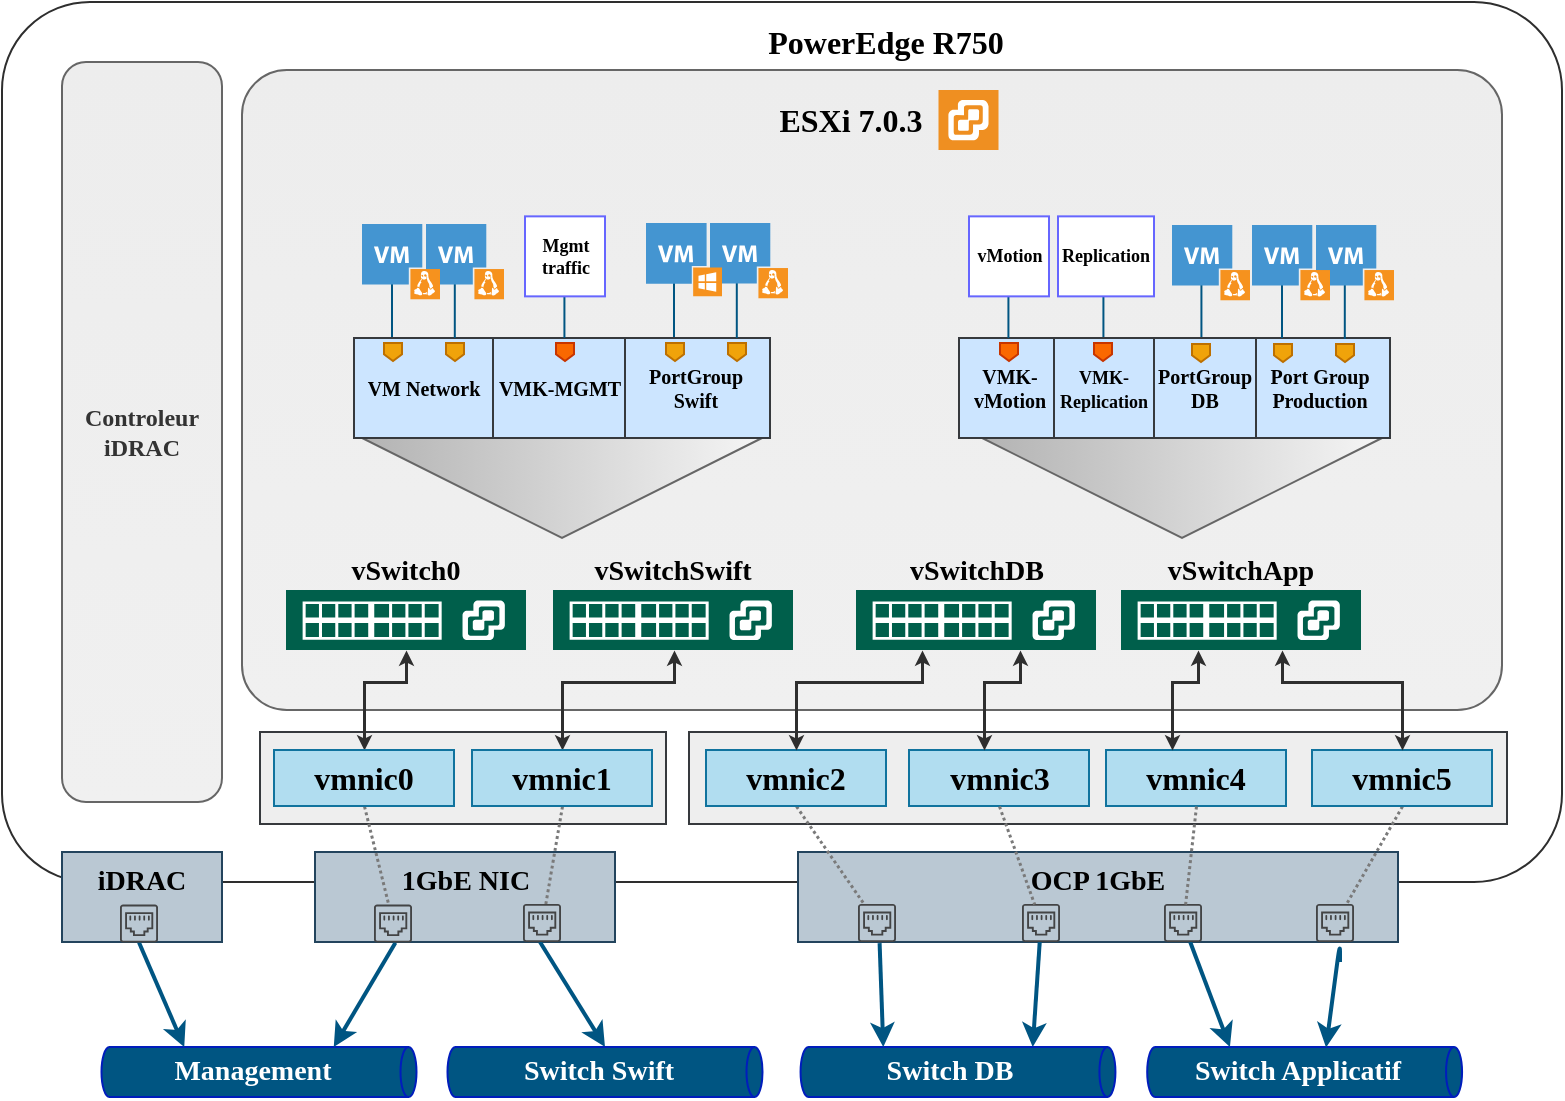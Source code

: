 <mxfile version="18.0.3" type="github">
  <diagram id="ew4m9v6qx_1ohYhq3KpA" name="Page-1">
    <mxGraphModel dx="-253" dy="750" grid="1" gridSize="10" guides="1" tooltips="1" connect="1" arrows="1" fold="1" page="1" pageScale="1" pageWidth="850" pageHeight="1100" background="none" math="0" shadow="0">
      <root>
        <mxCell id="0" />
        <mxCell id="1" parent="0" />
        <mxCell id="ZHw6MqZWRkAgVdwVHh3N-40" value="" style="rounded=1;whiteSpace=wrap;html=1;strokeColor=#2E2E2E;arcSize=10;" parent="1" vertex="1">
          <mxGeometry x="2050" y="220" width="780" height="440" as="geometry" />
        </mxCell>
        <mxCell id="ZHw6MqZWRkAgVdwVHh3N-41" value="" style="rounded=1;whiteSpace=wrap;html=1;fontStyle=1;fillColor=#EDEDED;strokeColor=#666666;fontColor=#333333;gradientColor=#F0F0F0;arcSize=7;" parent="1" vertex="1">
          <mxGeometry x="2170" y="254" width="630" height="320" as="geometry" />
        </mxCell>
        <mxCell id="ZHw6MqZWRkAgVdwVHh3N-42" value="" style="rounded=0;whiteSpace=wrap;html=1;fillColor=#eeeeee;strokeColor=#36393d;" parent="1" vertex="1">
          <mxGeometry x="2393.5" y="585" width="409" height="46" as="geometry" />
        </mxCell>
        <mxCell id="ZHw6MqZWRkAgVdwVHh3N-44" value="vmnic4" style="rounded=0;whiteSpace=wrap;html=1;fontFamily=Times New Roman;fontSize=16;fontStyle=1;fillColor=#b1ddf0;strokeColor=#10739e;" parent="1" vertex="1">
          <mxGeometry x="2602" y="594" width="90" height="28" as="geometry" />
        </mxCell>
        <mxCell id="ZHw6MqZWRkAgVdwVHh3N-45" value="vmnic3" style="rounded=0;whiteSpace=wrap;html=1;fontFamily=Times New Roman;fontSize=16;fontStyle=1;fillColor=#b1ddf0;strokeColor=#10739e;" parent="1" vertex="1">
          <mxGeometry x="2503.5" y="594" width="90" height="28" as="geometry" />
        </mxCell>
        <mxCell id="ZHw6MqZWRkAgVdwVHh3N-46" value="&lt;font size=&quot;1&quot; face=&quot;Times New Roman&quot;&gt;&lt;b style=&quot;font-size: 14px;&quot;&gt;OCP 1GbE&lt;/b&gt;&lt;/font&gt;" style="rounded=0;whiteSpace=wrap;html=1;fillColor=#bac8d3;strokeColor=#23445d;verticalAlign=top;horizontal=1;" parent="1" vertex="1">
          <mxGeometry x="2448" y="645" width="300" height="45" as="geometry" />
        </mxCell>
        <mxCell id="ZHw6MqZWRkAgVdwVHh3N-47" value="&lt;font face=&quot;Times New Roman&quot; style=&quot;font-size: 14px&quot;&gt;&lt;b&gt;Switch Applicatif&lt;/b&gt;&lt;/font&gt;" style="shape=cylinder3;whiteSpace=wrap;html=1;boundedLbl=1;backgroundOutline=1;size=4;rotation=90;horizontal=0;fillColor=#005582;strokeColor=#001DBC;fontColor=#ffffff;" parent="1" vertex="1">
          <mxGeometry x="2688.82" y="676.27" width="25" height="157.43" as="geometry" />
        </mxCell>
        <mxCell id="ZHw6MqZWRkAgVdwVHh3N-48" value="" style="endArrow=classic;html=1;strokeColor=#005582;strokeWidth=2;entryX=0.009;entryY=0.432;entryDx=0;entryDy=0;entryPerimeter=0;" parent="1" target="ZHw6MqZWRkAgVdwVHh3N-47" edge="1">
          <mxGeometry width="50" height="50" relative="1" as="geometry">
            <mxPoint x="2719.0" y="700.0" as="sourcePoint" />
            <mxPoint x="2570" y="777" as="targetPoint" />
            <Array as="points">
              <mxPoint x="2719" y="690" />
            </Array>
          </mxGeometry>
        </mxCell>
        <mxCell id="ZHw6MqZWRkAgVdwVHh3N-49" value="&lt;b&gt;&lt;font face=&quot;Garamond&quot;&gt;PowerEdge R750&lt;/font&gt;&lt;/b&gt;" style="text;html=1;strokeColor=none;fillColor=none;align=center;verticalAlign=middle;whiteSpace=wrap;rounded=0;fontFamily=Times New Roman;fontSize=16;" parent="1" vertex="1">
          <mxGeometry x="2405" y="230" width="173.5" height="20" as="geometry" />
        </mxCell>
        <mxCell id="ZHw6MqZWRkAgVdwVHh3N-50" value="" style="sketch=0;pointerEvents=1;shadow=0;dashed=0;html=1;strokeColor=none;fillColor=#005F4B;labelPosition=center;verticalLabelPosition=bottom;verticalAlign=top;align=center;outlineConnect=0;shape=mxgraph.veeam2.vmware_vswitch;fontFamily=Times New Roman;fontSize=16;aspect=fixed;" parent="1" vertex="1">
          <mxGeometry x="2192" y="514" width="120" height="30" as="geometry" />
        </mxCell>
        <mxCell id="ZHw6MqZWRkAgVdwVHh3N-51" value="" style="triangle;whiteSpace=wrap;html=1;fontFamily=Times New Roman;fontSize=16;fillColor=#f5f5f5;rotation=90;strokeColor=#666666;gradientColor=#b3b3b3;aspect=fixed;" parent="1" vertex="1">
          <mxGeometry x="2305" y="363" width="50" height="200" as="geometry" />
        </mxCell>
        <mxCell id="ZHw6MqZWRkAgVdwVHh3N-52" value="" style="triangle;whiteSpace=wrap;html=1;fontFamily=Times New Roman;fontSize=16;fillColor=#f5f5f5;rotation=90;strokeColor=#666666;gradientColor=#b3b3b3;aspect=fixed;" parent="1" vertex="1">
          <mxGeometry x="2615" y="363" width="50" height="200" as="geometry" />
        </mxCell>
        <mxCell id="ZHw6MqZWRkAgVdwVHh3N-53" value="&lt;font style=&quot;font-size: 10px;&quot;&gt;VM Network&lt;/font&gt;" style="rounded=0;whiteSpace=wrap;html=1;fontFamily=Times New Roman;fontSize=10;fillColor=#cce5ff;strokeColor=#36393d;fontStyle=1" parent="1" vertex="1">
          <mxGeometry x="2226" y="388" width="70" height="50" as="geometry" />
        </mxCell>
        <mxCell id="ZHw6MqZWRkAgVdwVHh3N-55" value="&lt;font style=&quot;font-size: 10px;&quot;&gt;PortGroup &lt;br&gt;Swift&lt;/font&gt;" style="rounded=0;whiteSpace=wrap;html=1;fontFamily=Times New Roman;fontSize=10;fillColor=#cce5ff;strokeColor=#36393d;fontStyle=1" parent="1" vertex="1">
          <mxGeometry x="2360" y="388" width="74" height="50" as="geometry" />
        </mxCell>
        <mxCell id="ZHw6MqZWRkAgVdwVHh3N-56" value="" style="shape=offPageConnector;whiteSpace=wrap;html=1;fontFamily=Times New Roman;fontSize=16;fillColor=#f0a30a;aspect=fixed;strokeColor=#BD7000;fontColor=#000000;" parent="1" vertex="1">
          <mxGeometry x="2241" y="390.5" width="9" height="9" as="geometry" />
        </mxCell>
        <mxCell id="ZHw6MqZWRkAgVdwVHh3N-57" value="" style="shape=offPageConnector;whiteSpace=wrap;html=1;fontFamily=Times New Roman;fontSize=16;fillColor=#f0a30a;aspect=fixed;strokeColor=#BD7000;fontColor=#000000;" parent="1" vertex="1">
          <mxGeometry x="2272" y="390.5" width="9" height="9" as="geometry" />
        </mxCell>
        <mxCell id="ZHw6MqZWRkAgVdwVHh3N-58" value="&lt;font style=&quot;font-size: 10px&quot;&gt;Port Group Production&lt;/font&gt;" style="rounded=0;whiteSpace=wrap;html=1;fontFamily=Times New Roman;fontSize=10;fillColor=#cce5ff;strokeColor=#36393d;fontStyle=1" parent="1" vertex="1">
          <mxGeometry x="2674" y="388" width="70" height="50" as="geometry" />
        </mxCell>
        <mxCell id="ZHw6MqZWRkAgVdwVHh3N-60" value="&lt;font style=&quot;font-size: 10px&quot;&gt;VMK-vMotion&lt;/font&gt;" style="rounded=0;whiteSpace=wrap;html=1;fontFamily=Times New Roman;fontSize=10;fillColor=#cce5ff;strokeColor=#36393d;fontStyle=1;aspect=fixed;" parent="1" vertex="1">
          <mxGeometry x="2528.5" y="388" width="50" height="50" as="geometry" />
        </mxCell>
        <mxCell id="ZHw6MqZWRkAgVdwVHh3N-61" value="" style="shape=offPageConnector;whiteSpace=wrap;html=1;fontFamily=Times New Roman;fontSize=16;fillColor=#fa6800;aspect=fixed;strokeColor=#C73500;fontColor=#000000;" parent="1" vertex="1">
          <mxGeometry x="2596.5" y="390.5" width="9" height="9" as="geometry" />
        </mxCell>
        <mxCell id="ZHw6MqZWRkAgVdwVHh3N-62" value="" style="shape=offPageConnector;whiteSpace=wrap;html=1;fontFamily=Times New Roman;fontSize=16;fillColor=#fa6800;aspect=fixed;strokeColor=#C73500;fontColor=#000000;" parent="1" vertex="1">
          <mxGeometry x="2549" y="390.5" width="9" height="9" as="geometry" />
        </mxCell>
        <mxCell id="ZHw6MqZWRkAgVdwVHh3N-63" value="" style="endArrow=none;html=1;fontFamily=Times New Roman;fontSize=11;strokeColor=#005582;" parent="1" edge="1">
          <mxGeometry width="50" height="50" relative="1" as="geometry">
            <mxPoint x="2245" y="387.5" as="sourcePoint" />
            <mxPoint x="2245" y="342.5" as="targetPoint" />
          </mxGeometry>
        </mxCell>
        <mxCell id="ZHw6MqZWRkAgVdwVHh3N-64" value="" style="endArrow=none;html=1;fontFamily=Times New Roman;fontSize=11;strokeColor=#005582;" parent="1" edge="1">
          <mxGeometry width="50" height="50" relative="1" as="geometry">
            <mxPoint x="2276.4" y="388" as="sourcePoint" />
            <mxPoint x="2276.4" y="343" as="targetPoint" />
          </mxGeometry>
        </mxCell>
        <mxCell id="ZHw6MqZWRkAgVdwVHh3N-69" value="" style="shape=offPageConnector;whiteSpace=wrap;html=1;fontFamily=Times New Roman;fontSize=16;fillColor=#f0a30a;aspect=fixed;strokeColor=#BD7000;fontColor=#000000;" parent="1" vertex="1">
          <mxGeometry x="2382" y="390.5" width="9" height="9" as="geometry" />
        </mxCell>
        <mxCell id="ZHw6MqZWRkAgVdwVHh3N-70" value="" style="shape=offPageConnector;whiteSpace=wrap;html=1;fontFamily=Times New Roman;fontSize=16;fillColor=#f0a30a;aspect=fixed;strokeColor=#BD7000;fontColor=#000000;" parent="1" vertex="1">
          <mxGeometry x="2413" y="390.5" width="9" height="9" as="geometry" />
        </mxCell>
        <mxCell id="ZHw6MqZWRkAgVdwVHh3N-71" value="" style="endArrow=none;html=1;fontFamily=Times New Roman;fontSize=11;strokeColor=#005582;" parent="1" edge="1">
          <mxGeometry width="50" height="50" relative="1" as="geometry">
            <mxPoint x="2386" y="387.5" as="sourcePoint" />
            <mxPoint x="2386" y="342.5" as="targetPoint" />
          </mxGeometry>
        </mxCell>
        <mxCell id="ZHw6MqZWRkAgVdwVHh3N-72" value="" style="endArrow=none;html=1;fontFamily=Times New Roman;fontSize=11;strokeColor=#005582;" parent="1" edge="1">
          <mxGeometry width="50" height="50" relative="1" as="geometry">
            <mxPoint x="2417.4" y="388" as="sourcePoint" />
            <mxPoint x="2417.4" y="343" as="targetPoint" />
          </mxGeometry>
        </mxCell>
        <mxCell id="ZHw6MqZWRkAgVdwVHh3N-73" value="" style="shape=offPageConnector;whiteSpace=wrap;html=1;fontFamily=Times New Roman;fontSize=16;fillColor=#f0a30a;aspect=fixed;strokeColor=#BD7000;fontColor=#000000;" parent="1" vertex="1">
          <mxGeometry x="2686" y="391" width="9" height="9" as="geometry" />
        </mxCell>
        <mxCell id="ZHw6MqZWRkAgVdwVHh3N-74" value="" style="shape=offPageConnector;whiteSpace=wrap;html=1;fontFamily=Times New Roman;fontSize=16;fillColor=#f0a30a;aspect=fixed;strokeColor=#BD7000;fontColor=#000000;" parent="1" vertex="1">
          <mxGeometry x="2717" y="391" width="9" height="9" as="geometry" />
        </mxCell>
        <mxCell id="ZHw6MqZWRkAgVdwVHh3N-75" value="" style="endArrow=none;html=1;fontFamily=Times New Roman;fontSize=11;strokeColor=#005582;" parent="1" edge="1">
          <mxGeometry width="50" height="50" relative="1" as="geometry">
            <mxPoint x="2690" y="388" as="sourcePoint" />
            <mxPoint x="2690" y="343" as="targetPoint" />
          </mxGeometry>
        </mxCell>
        <mxCell id="ZHw6MqZWRkAgVdwVHh3N-76" value="" style="endArrow=none;html=1;fontFamily=Times New Roman;fontSize=11;strokeColor=#005582;" parent="1" edge="1">
          <mxGeometry width="50" height="50" relative="1" as="geometry">
            <mxPoint x="2721.4" y="388.5" as="sourcePoint" />
            <mxPoint x="2721.4" y="343.5" as="targetPoint" />
          </mxGeometry>
        </mxCell>
        <mxCell id="ZHw6MqZWRkAgVdwVHh3N-77" value="" style="endArrow=none;html=1;fontFamily=Times New Roman;fontSize=11;strokeColor=#005582;" parent="1" edge="1">
          <mxGeometry width="50" height="50" relative="1" as="geometry">
            <mxPoint x="2649.71" y="388" as="sourcePoint" />
            <mxPoint x="2649.71" y="343" as="targetPoint" />
          </mxGeometry>
        </mxCell>
        <mxCell id="ZHw6MqZWRkAgVdwVHh3N-78" value="" style="endArrow=none;html=1;fontFamily=Times New Roman;fontSize=11;strokeColor=#005582;" parent="1" edge="1">
          <mxGeometry width="50" height="50" relative="1" as="geometry">
            <mxPoint x="2600.71" y="388" as="sourcePoint" />
            <mxPoint x="2600.71" y="343" as="targetPoint" />
          </mxGeometry>
        </mxCell>
        <mxCell id="ZHw6MqZWRkAgVdwVHh3N-79" value="" style="endArrow=none;html=1;fontFamily=Times New Roman;fontSize=11;strokeColor=#005582;" parent="1" edge="1">
          <mxGeometry width="50" height="50" relative="1" as="geometry">
            <mxPoint x="2553.21" y="388" as="sourcePoint" />
            <mxPoint x="2553.21" y="343" as="targetPoint" />
          </mxGeometry>
        </mxCell>
        <mxCell id="ZHw6MqZWRkAgVdwVHh3N-80" value="" style="shadow=0;dashed=0;html=1;strokeColor=none;fillColor=#4495D1;labelPosition=center;verticalLabelPosition=bottom;verticalAlign=top;align=center;outlineConnect=0;shape=mxgraph.veeam.vm_linux;fontFamily=Times New Roman;fontSize=16;aspect=fixed;" parent="1" vertex="1">
          <mxGeometry x="2262" y="331" width="39" height="37.64" as="geometry" />
        </mxCell>
        <mxCell id="ZHw6MqZWRkAgVdwVHh3N-81" value="" style="shadow=0;dashed=0;html=1;strokeColor=none;fillColor=#4495D1;labelPosition=center;verticalLabelPosition=bottom;verticalAlign=top;align=center;outlineConnect=0;shape=mxgraph.veeam.vm_linux;fontFamily=Times New Roman;fontSize=16;aspect=fixed;" parent="1" vertex="1">
          <mxGeometry x="2230" y="331" width="39" height="37.64" as="geometry" />
        </mxCell>
        <mxCell id="ZHw6MqZWRkAgVdwVHh3N-84" value="" style="shadow=0;dashed=0;html=1;strokeColor=none;fillColor=#4495D1;labelPosition=center;verticalLabelPosition=bottom;verticalAlign=top;align=center;outlineConnect=0;shape=mxgraph.veeam.vm_linux;fontFamily=Times New Roman;fontSize=16;aspect=fixed;" parent="1" vertex="1">
          <mxGeometry x="2404" y="330.5" width="39" height="37.64" as="geometry" />
        </mxCell>
        <mxCell id="ZHw6MqZWRkAgVdwVHh3N-85" value="" style="shadow=0;dashed=0;html=1;strokeColor=none;fillColor=#4495D1;labelPosition=center;verticalLabelPosition=bottom;verticalAlign=top;align=center;outlineConnect=0;shape=mxgraph.veeam.vm_windows;fontFamily=Times New Roman;fontSize=16;aspect=fixed;" parent="1" vertex="1">
          <mxGeometry x="2372" y="330.5" width="38" height="36.68" as="geometry" />
        </mxCell>
        <mxCell id="ZHw6MqZWRkAgVdwVHh3N-86" value="" style="shadow=0;dashed=0;html=1;strokeColor=none;fillColor=#4495D1;labelPosition=center;verticalLabelPosition=bottom;verticalAlign=top;align=center;outlineConnect=0;shape=mxgraph.veeam.vm_linux;fontFamily=Times New Roman;fontSize=16;aspect=fixed;" parent="1" vertex="1">
          <mxGeometry x="2707" y="331.5" width="39" height="37.64" as="geometry" />
        </mxCell>
        <mxCell id="ZHw6MqZWRkAgVdwVHh3N-87" value="" style="shadow=0;dashed=0;html=1;strokeColor=none;fillColor=#4495D1;labelPosition=center;verticalLabelPosition=bottom;verticalAlign=top;align=center;outlineConnect=0;shape=mxgraph.veeam.vm_linux;fontFamily=Times New Roman;fontSize=16;aspect=fixed;" parent="1" vertex="1">
          <mxGeometry x="2675" y="331.5" width="39" height="37.64" as="geometry" />
        </mxCell>
        <mxCell id="ZHw6MqZWRkAgVdwVHh3N-88" value="vMotion" style="whiteSpace=wrap;html=1;aspect=fixed;fontFamily=Times New Roman;fontSize=9;fontStyle=1;strokeColor=#6666FF;" parent="1" vertex="1">
          <mxGeometry x="2533.5" y="327.18" width="40" height="40" as="geometry" />
        </mxCell>
        <mxCell id="ZHw6MqZWRkAgVdwVHh3N-89" value="Replication" style="whiteSpace=wrap;html=1;fontFamily=Times New Roman;fontSize=9;fontStyle=1;strokeColor=#6666FF;" parent="1" vertex="1">
          <mxGeometry x="2578" y="327.18" width="48" height="40" as="geometry" />
        </mxCell>
        <mxCell id="ZHw6MqZWRkAgVdwVHh3N-90" value="" style="rounded=0;whiteSpace=wrap;html=1;fillColor=#eeeeee;strokeColor=#36393d;" parent="1" vertex="1">
          <mxGeometry x="2179" y="585" width="203" height="46" as="geometry" />
        </mxCell>
        <mxCell id="ZHw6MqZWRkAgVdwVHh3N-91" value="" style="sketch=0;pointerEvents=1;shadow=0;dashed=0;html=1;strokeColor=none;fillColor=#005F4B;labelPosition=center;verticalLabelPosition=bottom;verticalAlign=top;align=center;outlineConnect=0;shape=mxgraph.veeam2.vmware_vswitch;fontFamily=Times New Roman;fontSize=16;aspect=fixed;" parent="1" vertex="1">
          <mxGeometry x="2325.5" y="514" width="120" height="30" as="geometry" />
        </mxCell>
        <mxCell id="ZHw6MqZWRkAgVdwVHh3N-92" value="" style="sketch=0;pointerEvents=1;shadow=0;dashed=0;html=1;strokeColor=none;fillColor=#005F4B;labelPosition=center;verticalLabelPosition=bottom;verticalAlign=top;align=center;outlineConnect=0;shape=mxgraph.veeam2.vmware_vswitch;fontFamily=Times New Roman;fontSize=16;aspect=fixed;" parent="1" vertex="1">
          <mxGeometry x="2477" y="514" width="120" height="30" as="geometry" />
        </mxCell>
        <mxCell id="ZHw6MqZWRkAgVdwVHh3N-93" value="" style="sketch=0;pointerEvents=1;shadow=0;dashed=0;html=1;strokeColor=none;fillColor=#005F4B;labelPosition=center;verticalLabelPosition=bottom;verticalAlign=top;align=center;outlineConnect=0;shape=mxgraph.veeam2.vmware_vswitch;fontFamily=Times New Roman;fontSize=16;aspect=fixed;" parent="1" vertex="1">
          <mxGeometry x="2609.5" y="514" width="120" height="30" as="geometry" />
        </mxCell>
        <mxCell id="ZHw6MqZWRkAgVdwVHh3N-94" value="&lt;font size=&quot;1&quot; face=&quot;Times New Roman&quot;&gt;&lt;b style=&quot;font-size: 14px;&quot;&gt;1GbE NIC&lt;/b&gt;&lt;/font&gt;" style="rounded=0;whiteSpace=wrap;html=1;fillColor=#bac8d3;strokeColor=#23445d;verticalAlign=top;" parent="1" vertex="1">
          <mxGeometry x="2206.5" y="645" width="150" height="45" as="geometry" />
        </mxCell>
        <mxCell id="8acz1iLHdzNWMhTHphpc-3" style="edgeStyle=none;rounded=0;orthogonalLoop=1;jettySize=auto;html=1;exitX=0.5;exitY=1;exitDx=0;exitDy=0;endArrow=none;endFill=0;strokeColor=#7A7A7A;strokeWidth=1.5;dashed=1;dashPattern=1 1;" edge="1" parent="1" source="ZHw6MqZWRkAgVdwVHh3N-95" target="ZHw6MqZWRkAgVdwVHh3N-128">
          <mxGeometry relative="1" as="geometry" />
        </mxCell>
        <mxCell id="ZHw6MqZWRkAgVdwVHh3N-95" value="vmnic2" style="rounded=0;whiteSpace=wrap;html=1;fontFamily=Times New Roman;fontSize=16;fontStyle=1;fillColor=#b1ddf0;strokeColor=#10739e;" parent="1" vertex="1">
          <mxGeometry x="2402" y="594" width="90" height="28" as="geometry" />
        </mxCell>
        <mxCell id="8acz1iLHdzNWMhTHphpc-5" style="edgeStyle=none;rounded=0;orthogonalLoop=1;jettySize=auto;html=1;exitX=0.5;exitY=1;exitDx=0;exitDy=0;endArrow=none;endFill=0;strokeColor=#7A7A7A;strokeWidth=1.5;dashed=1;dashPattern=1 1;" edge="1" parent="1" source="ZHw6MqZWRkAgVdwVHh3N-96" target="ZHw6MqZWRkAgVdwVHh3N-129">
          <mxGeometry relative="1" as="geometry" />
        </mxCell>
        <mxCell id="ZHw6MqZWRkAgVdwVHh3N-96" value="vmnic5" style="rounded=0;whiteSpace=wrap;html=1;fontFamily=Times New Roman;fontSize=16;fontStyle=1;fillColor=#b1ddf0;strokeColor=#10739e;" parent="1" vertex="1">
          <mxGeometry x="2705" y="594" width="90" height="28" as="geometry" />
        </mxCell>
        <mxCell id="ZHw6MqZWRkAgVdwVHh3N-97" style="rounded=0;orthogonalLoop=1;jettySize=auto;html=1;exitX=0.5;exitY=0;exitDx=0;exitDy=0;fontFamily=Times New Roman;fontSize=9;strokeColor=#2E2E2E;strokeWidth=1.5;startArrow=classic;startFill=1;endSize=3;startSize=3;edgeStyle=orthogonalEdgeStyle;elbow=vertical;" parent="1" source="ZHw6MqZWRkAgVdwVHh3N-98" target="ZHw6MqZWRkAgVdwVHh3N-50" edge="1">
          <mxGeometry relative="1" as="geometry">
            <Array as="points">
              <mxPoint x="2231" y="560" />
              <mxPoint x="2252" y="560" />
            </Array>
          </mxGeometry>
        </mxCell>
        <mxCell id="8acz1iLHdzNWMhTHphpc-1" style="rounded=0;orthogonalLoop=1;jettySize=auto;html=1;exitX=0.5;exitY=1;exitDx=0;exitDy=0;endArrow=none;endFill=0;strokeColor=#7A7A7A;strokeWidth=1.5;dashed=1;dashPattern=1 1;" edge="1" parent="1" source="ZHw6MqZWRkAgVdwVHh3N-98" target="ZHw6MqZWRkAgVdwVHh3N-126">
          <mxGeometry relative="1" as="geometry" />
        </mxCell>
        <mxCell id="ZHw6MqZWRkAgVdwVHh3N-98" value="vmnic0" style="rounded=0;whiteSpace=wrap;html=1;fontFamily=Times New Roman;fontSize=16;fontStyle=1;fillColor=#b1ddf0;strokeColor=#10739e;" parent="1" vertex="1">
          <mxGeometry x="2186" y="594" width="90" height="28" as="geometry" />
        </mxCell>
        <mxCell id="ZHw6MqZWRkAgVdwVHh3N-99" style="edgeStyle=orthogonalEdgeStyle;rounded=0;orthogonalLoop=1;jettySize=auto;html=1;exitX=0.5;exitY=0;exitDx=0;exitDy=0;fontFamily=Times New Roman;fontSize=9;strokeColor=#2E2E2E;strokeWidth=1.5;startArrow=classic;startFill=1;startSize=3;endSize=3;" parent="1" source="ZHw6MqZWRkAgVdwVHh3N-100" target="ZHw6MqZWRkAgVdwVHh3N-91" edge="1">
          <mxGeometry relative="1" as="geometry">
            <mxPoint x="2351" y="594" as="sourcePoint" />
            <mxPoint x="2370" y="550" as="targetPoint" />
            <Array as="points">
              <mxPoint x="2330" y="560" />
              <mxPoint x="2386" y="560" />
            </Array>
          </mxGeometry>
        </mxCell>
        <mxCell id="8acz1iLHdzNWMhTHphpc-2" style="edgeStyle=none;rounded=0;orthogonalLoop=1;jettySize=auto;html=1;exitX=0.5;exitY=1;exitDx=0;exitDy=0;endArrow=none;endFill=0;strokeColor=#7A7A7A;dashed=1;dashPattern=1 1;strokeWidth=1.5;" edge="1" parent="1" source="ZHw6MqZWRkAgVdwVHh3N-100" target="ZHw6MqZWRkAgVdwVHh3N-127">
          <mxGeometry relative="1" as="geometry" />
        </mxCell>
        <mxCell id="ZHw6MqZWRkAgVdwVHh3N-100" value="vmnic1" style="rounded=0;whiteSpace=wrap;html=1;fontFamily=Times New Roman;fontSize=16;fontStyle=1;fillColor=#b1ddf0;strokeColor=#10739e;" parent="1" vertex="1">
          <mxGeometry x="2285" y="594" width="90" height="28" as="geometry" />
        </mxCell>
        <mxCell id="ZHw6MqZWRkAgVdwVHh3N-101" style="edgeStyle=orthogonalEdgeStyle;rounded=0;orthogonalLoop=1;jettySize=auto;html=1;exitX=0.5;exitY=0;exitDx=0;exitDy=0;fontFamily=Times New Roman;fontSize=9;strokeColor=#2E2E2E;strokeWidth=1.5;startArrow=classic;startFill=1;startSize=3;endSize=3;" parent="1" source="ZHw6MqZWRkAgVdwVHh3N-95" target="ZHw6MqZWRkAgVdwVHh3N-92" edge="1">
          <mxGeometry relative="1" as="geometry">
            <mxPoint x="2406.22" y="576" as="sourcePoint" />
            <mxPoint x="2476.501" y="511" as="targetPoint" />
            <Array as="points">
              <mxPoint x="2447" y="560" />
              <mxPoint x="2510" y="560" />
            </Array>
          </mxGeometry>
        </mxCell>
        <mxCell id="ZHw6MqZWRkAgVdwVHh3N-102" style="edgeStyle=orthogonalEdgeStyle;rounded=0;orthogonalLoop=1;jettySize=auto;html=1;fontFamily=Times New Roman;fontSize=9;strokeColor=#2E2E2E;strokeWidth=1.5;startArrow=classic;startFill=1;startSize=3;endSize=3;" parent="1" edge="1">
          <mxGeometry relative="1" as="geometry">
            <mxPoint x="2541" y="594" as="sourcePoint" />
            <mxPoint x="2559" y="544" as="targetPoint" />
            <Array as="points">
              <mxPoint x="2541" y="560" />
              <mxPoint x="2559" y="560" />
            </Array>
          </mxGeometry>
        </mxCell>
        <mxCell id="ZHw6MqZWRkAgVdwVHh3N-103" style="edgeStyle=orthogonalEdgeStyle;rounded=0;orthogonalLoop=1;jettySize=auto;html=1;exitX=0.5;exitY=0;exitDx=0;exitDy=0;fontFamily=Times New Roman;fontSize=9;strokeColor=#2E2E2E;strokeWidth=1.5;startArrow=classic;startFill=1;endSize=3;startSize=3;" parent="1" source="ZHw6MqZWRkAgVdwVHh3N-96" target="ZHw6MqZWRkAgVdwVHh3N-93" edge="1">
          <mxGeometry relative="1" as="geometry">
            <mxPoint x="2666.566" y="530" as="targetPoint" />
            <mxPoint x="2657" y="595" as="sourcePoint" />
            <Array as="points">
              <mxPoint x="2750" y="560" />
              <mxPoint x="2690" y="560" />
            </Array>
          </mxGeometry>
        </mxCell>
        <mxCell id="ZHw6MqZWRkAgVdwVHh3N-104" value="" style="endArrow=classic;html=1;exitX=0.75;exitY=1;exitDx=0;exitDy=0;strokeColor=#005582;strokeWidth=2;entryX=0;entryY=0.5;entryDx=0;entryDy=0;entryPerimeter=0;" parent="1" source="ZHw6MqZWRkAgVdwVHh3N-94" target="ZHw6MqZWRkAgVdwVHh3N-121" edge="1">
          <mxGeometry width="50" height="50" relative="1" as="geometry">
            <mxPoint x="2254" y="673" as="sourcePoint" />
            <mxPoint x="2300" y="700" as="targetPoint" />
          </mxGeometry>
        </mxCell>
        <mxCell id="ZHw6MqZWRkAgVdwVHh3N-105" value="" style="endArrow=classic;html=1;strokeColor=#005582;strokeWidth=2;entryX=0;entryY=0;entryDx=0;entryDy=41.358;entryPerimeter=0;" parent="1" source="ZHw6MqZWRkAgVdwVHh3N-131" target="ZHw6MqZWRkAgVdwVHh3N-119" edge="1">
          <mxGeometry width="50" height="50" relative="1" as="geometry">
            <mxPoint x="2488.6" y="685.99" as="sourcePoint" />
            <mxPoint x="2560" y="710" as="targetPoint" />
          </mxGeometry>
        </mxCell>
        <mxCell id="ZHw6MqZWRkAgVdwVHh3N-106" value="&lt;font size=&quot;1&quot; face=&quot;Times New Roman&quot;&gt;&lt;b style=&quot;font-size: 14px;&quot;&gt;vSwitch0&lt;/b&gt;&lt;/font&gt;" style="text;html=1;strokeColor=none;fillColor=none;align=center;verticalAlign=middle;whiteSpace=wrap;rounded=0;fontSize=17;" parent="1" vertex="1">
          <mxGeometry x="2222" y="489" width="60" height="30" as="geometry" />
        </mxCell>
        <mxCell id="ZHw6MqZWRkAgVdwVHh3N-107" value="&lt;font size=&quot;1&quot; face=&quot;Times New Roman&quot;&gt;&lt;b style=&quot;font-size: 14px;&quot;&gt;vSwitchSwift&lt;/b&gt;&lt;/font&gt;" style="text;html=1;strokeColor=none;fillColor=none;align=center;verticalAlign=middle;whiteSpace=wrap;rounded=0;fontSize=17;" parent="1" vertex="1">
          <mxGeometry x="2343" y="489" width="85" height="30" as="geometry" />
        </mxCell>
        <mxCell id="ZHw6MqZWRkAgVdwVHh3N-108" value="&lt;font size=&quot;1&quot; face=&quot;Times New Roman&quot;&gt;&lt;b style=&quot;font-size: 14px;&quot;&gt;vSwitchDB&lt;/b&gt;&lt;/font&gt;" style="text;html=1;strokeColor=none;fillColor=none;align=center;verticalAlign=middle;whiteSpace=wrap;rounded=0;fontSize=17;" parent="1" vertex="1">
          <mxGeometry x="2494.5" y="489" width="85" height="30" as="geometry" />
        </mxCell>
        <mxCell id="ZHw6MqZWRkAgVdwVHh3N-109" value="&lt;font size=&quot;1&quot; face=&quot;Times New Roman&quot;&gt;&lt;b style=&quot;font-size: 14px;&quot;&gt;vSwitchApp&lt;/b&gt;&lt;/font&gt;" style="text;html=1;strokeColor=none;fillColor=none;align=center;verticalAlign=middle;whiteSpace=wrap;rounded=0;fontSize=17;" parent="1" vertex="1">
          <mxGeometry x="2627" y="489" width="85" height="30" as="geometry" />
        </mxCell>
        <mxCell id="ZHw6MqZWRkAgVdwVHh3N-110" value="&lt;font style=&quot;font-size: 10px;&quot;&gt;PortGroup DB&lt;/font&gt;" style="rounded=0;whiteSpace=wrap;html=1;fontFamily=Times New Roman;fontSize=10;fillColor=#cce5ff;strokeColor=#36393d;fontStyle=1" parent="1" vertex="1">
          <mxGeometry x="2626" y="388" width="51" height="50" as="geometry" />
        </mxCell>
        <mxCell id="ZHw6MqZWRkAgVdwVHh3N-111" value="" style="shadow=0;dashed=0;html=1;strokeColor=none;fillColor=#4495D1;labelPosition=center;verticalLabelPosition=bottom;verticalAlign=top;align=center;outlineConnect=0;shape=mxgraph.veeam.vm_linux;fontFamily=Times New Roman;fontSize=16;aspect=fixed;" parent="1" vertex="1">
          <mxGeometry x="2635" y="331.5" width="39" height="37.64" as="geometry" />
        </mxCell>
        <mxCell id="ZHw6MqZWRkAgVdwVHh3N-112" value="" style="shape=offPageConnector;whiteSpace=wrap;html=1;fontFamily=Times New Roman;fontSize=16;fillColor=#f0a30a;aspect=fixed;strokeColor=#BD7000;fontColor=#000000;" parent="1" vertex="1">
          <mxGeometry x="2645" y="391" width="9" height="9" as="geometry" />
        </mxCell>
        <mxCell id="ZHw6MqZWRkAgVdwVHh3N-113" value="" style="group" parent="1" vertex="1" connectable="0">
          <mxGeometry x="2418.25" y="264" width="130" height="30" as="geometry" />
        </mxCell>
        <mxCell id="ZHw6MqZWRkAgVdwVHh3N-114" value="&lt;b&gt;&lt;font face=&quot;Garamond&quot;&gt;ESXi 7.0.3&lt;/font&gt;&lt;/b&gt;" style="text;html=1;strokeColor=none;fillColor=none;align=center;verticalAlign=middle;whiteSpace=wrap;rounded=0;fontFamily=Times New Roman;fontSize=16;" parent="ZHw6MqZWRkAgVdwVHh3N-113" vertex="1">
          <mxGeometry y="5" width="112.5" height="20" as="geometry" />
        </mxCell>
        <mxCell id="ZHw6MqZWRkAgVdwVHh3N-115" value="" style="shadow=0;dashed=0;html=1;strokeColor=none;fillColor=#EF8F21;labelPosition=center;verticalLabelPosition=bottom;verticalAlign=top;align=center;outlineConnect=0;shape=mxgraph.veeam.vsphere;fontFamily=Times New Roman;fontSize=16;" parent="ZHw6MqZWRkAgVdwVHh3N-113" vertex="1">
          <mxGeometry x="100" width="30" height="30" as="geometry" />
        </mxCell>
        <mxCell id="ZHw6MqZWRkAgVdwVHh3N-116" value="&lt;font face=&quot;Times New Roman&quot;&gt;Controleur iDRAC&lt;/font&gt;" style="rounded=1;whiteSpace=wrap;html=1;fontStyle=1;fillColor=#EDEDED;strokeColor=#666666;fontColor=#333333;gradientColor=#F0F0F0;" parent="1" vertex="1">
          <mxGeometry x="2080" y="250" width="80" height="370" as="geometry" />
        </mxCell>
        <mxCell id="ZHw6MqZWRkAgVdwVHh3N-117" value="&lt;font size=&quot;1&quot; face=&quot;Times New Roman&quot;&gt;&lt;b style=&quot;font-size: 14px;&quot;&gt;iDRAC&lt;/b&gt;&lt;/font&gt;" style="rounded=0;whiteSpace=wrap;html=1;fillColor=#bac8d3;strokeColor=#23445d;verticalAlign=top;" parent="1" vertex="1">
          <mxGeometry x="2080" y="645" width="80" height="45" as="geometry" />
        </mxCell>
        <mxCell id="ZHw6MqZWRkAgVdwVHh3N-118" value="&lt;font face=&quot;Times New Roman&quot; style=&quot;font-size: 14px&quot;&gt;&lt;b&gt;Management&lt;/b&gt;&lt;/font&gt;" style="shape=cylinder3;whiteSpace=wrap;html=1;boundedLbl=1;backgroundOutline=1;size=4;rotation=90;horizontal=0;fillColor=#005582;strokeColor=#001DBC;fontColor=#ffffff;" parent="1" vertex="1">
          <mxGeometry x="2166" y="676.27" width="25" height="157.5" as="geometry" />
        </mxCell>
        <mxCell id="ZHw6MqZWRkAgVdwVHh3N-119" value="&lt;font face=&quot;Times New Roman&quot; style=&quot;font-size: 14px&quot;&gt;&lt;b&gt;Switch DB&lt;/b&gt;&lt;/font&gt;" style="shape=cylinder3;whiteSpace=wrap;html=1;boundedLbl=1;backgroundOutline=1;size=4;rotation=90;horizontal=0;fillColor=#005582;strokeColor=#001DBC;fontColor=#ffffff;" parent="1" vertex="1">
          <mxGeometry x="2515.5" y="676.27" width="25" height="157.43" as="geometry" />
        </mxCell>
        <mxCell id="ZHw6MqZWRkAgVdwVHh3N-120" value="" style="endArrow=classic;html=1;exitX=0.136;exitY=1.013;exitDx=0;exitDy=0;strokeColor=#005582;strokeWidth=2;exitPerimeter=0;entryX=0;entryY=0;entryDx=0;entryDy=116.073;entryPerimeter=0;" parent="1" source="ZHw6MqZWRkAgVdwVHh3N-46" target="ZHw6MqZWRkAgVdwVHh3N-119" edge="1">
          <mxGeometry width="50" height="50" relative="1" as="geometry">
            <mxPoint x="2483.82" y="675.0" as="sourcePoint" />
            <mxPoint x="2482.677" y="713.845" as="targetPoint" />
          </mxGeometry>
        </mxCell>
        <mxCell id="ZHw6MqZWRkAgVdwVHh3N-121" value="&lt;font face=&quot;Times New Roman&quot; style=&quot;font-size: 14px&quot;&gt;&lt;b&gt;Switch Swift&lt;/b&gt;&lt;/font&gt;" style="shape=cylinder3;whiteSpace=wrap;html=1;boundedLbl=1;backgroundOutline=1;size=4;rotation=90;horizontal=0;fillColor=#005582;strokeColor=#001DBC;fontColor=#ffffff;" parent="1" vertex="1">
          <mxGeometry x="2339" y="676.2" width="25" height="157.5" as="geometry" />
        </mxCell>
        <mxCell id="ZHw6MqZWRkAgVdwVHh3N-122" value="" style="endArrow=classic;html=1;exitX=0.268;exitY=1.008;exitDx=0;exitDy=0;strokeColor=#005582;strokeWidth=2;entryX=0;entryY=0;entryDx=0;entryDy=41.375;entryPerimeter=0;exitPerimeter=0;" parent="1" source="ZHw6MqZWRkAgVdwVHh3N-94" target="ZHw6MqZWRkAgVdwVHh3N-118" edge="1">
          <mxGeometry width="50" height="50" relative="1" as="geometry">
            <mxPoint x="2262" y="685" as="sourcePoint" />
            <mxPoint x="2266.5" y="723.45" as="targetPoint" />
          </mxGeometry>
        </mxCell>
        <mxCell id="ZHw6MqZWRkAgVdwVHh3N-123" value="" style="endArrow=classic;html=1;exitX=0.5;exitY=1;exitDx=0;exitDy=0;strokeColor=#005582;strokeWidth=2;entryX=0;entryY=0;entryDx=0;entryDy=116.125;entryPerimeter=0;startArrow=none;" parent="1" source="ZHw6MqZWRkAgVdwVHh3N-125" target="ZHw6MqZWRkAgVdwVHh3N-118" edge="1">
          <mxGeometry width="50" height="50" relative="1" as="geometry">
            <mxPoint x="2256.7" y="685.24" as="sourcePoint" />
            <mxPoint x="2182.722" y="723.72" as="targetPoint" />
          </mxGeometry>
        </mxCell>
        <mxCell id="ZHw6MqZWRkAgVdwVHh3N-124" value="" style="endArrow=classic;html=1;strokeColor=#005582;strokeWidth=2;entryX=0;entryY=0;entryDx=0;entryDy=116.073;entryPerimeter=0;" parent="1" source="ZHw6MqZWRkAgVdwVHh3N-130" target="ZHw6MqZWRkAgVdwVHh3N-47" edge="1">
          <mxGeometry width="50" height="50" relative="1" as="geometry">
            <mxPoint x="2581.6" y="685.75" as="sourcePoint" />
            <mxPoint x="2575.358" y="723.485" as="targetPoint" />
          </mxGeometry>
        </mxCell>
        <mxCell id="ZHw6MqZWRkAgVdwVHh3N-125" value="" style="sketch=0;pointerEvents=1;shadow=0;dashed=0;html=1;strokeColor=none;fillColor=#434445;aspect=fixed;labelPosition=center;verticalLabelPosition=bottom;verticalAlign=top;align=center;outlineConnect=0;shape=mxgraph.vvd.ethernet_port;fontFamily=Times New Roman;fontSize=14;strokeWidth=4;" parent="1" vertex="1">
          <mxGeometry x="2109" y="671.27" width="19" height="19" as="geometry" />
        </mxCell>
        <mxCell id="ZHw6MqZWRkAgVdwVHh3N-126" value="" style="sketch=0;pointerEvents=1;shadow=0;dashed=0;html=1;strokeColor=none;fillColor=#434445;aspect=fixed;labelPosition=center;verticalLabelPosition=bottom;verticalAlign=top;align=center;outlineConnect=0;shape=mxgraph.vvd.ethernet_port;fontFamily=Times New Roman;fontSize=14;strokeWidth=4;" parent="1" vertex="1">
          <mxGeometry x="2236" y="671.27" width="19" height="19" as="geometry" />
        </mxCell>
        <mxCell id="ZHw6MqZWRkAgVdwVHh3N-127" value="" style="sketch=0;pointerEvents=1;shadow=0;dashed=0;html=1;strokeColor=none;fillColor=#434445;aspect=fixed;labelPosition=center;verticalLabelPosition=bottom;verticalAlign=top;align=center;outlineConnect=0;shape=mxgraph.vvd.ethernet_port;fontFamily=Times New Roman;fontSize=14;strokeWidth=4;" parent="1" vertex="1">
          <mxGeometry x="2310.5" y="671" width="19" height="19" as="geometry" />
        </mxCell>
        <mxCell id="ZHw6MqZWRkAgVdwVHh3N-128" value="" style="sketch=0;pointerEvents=1;shadow=0;dashed=0;html=1;strokeColor=none;fillColor=#434445;aspect=fixed;labelPosition=center;verticalLabelPosition=bottom;verticalAlign=top;align=center;outlineConnect=0;shape=mxgraph.vvd.ethernet_port;fontFamily=Times New Roman;fontSize=14;strokeWidth=4;" parent="1" vertex="1">
          <mxGeometry x="2478" y="671" width="19" height="19" as="geometry" />
        </mxCell>
        <mxCell id="ZHw6MqZWRkAgVdwVHh3N-129" value="" style="sketch=0;pointerEvents=1;shadow=0;dashed=0;html=1;strokeColor=none;fillColor=#434445;aspect=fixed;labelPosition=center;verticalLabelPosition=bottom;verticalAlign=top;align=center;outlineConnect=0;shape=mxgraph.vvd.ethernet_port;fontFamily=Times New Roman;fontSize=14;strokeWidth=4;" parent="1" vertex="1">
          <mxGeometry x="2707" y="671" width="19" height="19" as="geometry" />
        </mxCell>
        <mxCell id="ZHw6MqZWRkAgVdwVHh3N-130" value="" style="sketch=0;pointerEvents=1;shadow=0;dashed=0;html=1;strokeColor=none;fillColor=#434445;aspect=fixed;labelPosition=center;verticalLabelPosition=bottom;verticalAlign=top;align=center;outlineConnect=0;shape=mxgraph.vvd.ethernet_port;fontFamily=Times New Roman;fontSize=14;strokeWidth=4;" parent="1" vertex="1">
          <mxGeometry x="2631" y="671" width="19" height="19" as="geometry" />
        </mxCell>
        <mxCell id="ZHw6MqZWRkAgVdwVHh3N-131" value="" style="sketch=0;pointerEvents=1;shadow=0;dashed=0;html=1;strokeColor=none;fillColor=#434445;aspect=fixed;labelPosition=center;verticalLabelPosition=bottom;verticalAlign=top;align=center;outlineConnect=0;shape=mxgraph.vvd.ethernet_port;fontFamily=Times New Roman;fontSize=14;strokeWidth=4;" parent="1" vertex="1">
          <mxGeometry x="2560" y="671" width="19" height="19" as="geometry" />
        </mxCell>
        <mxCell id="ZHw6MqZWRkAgVdwVHh3N-132" style="edgeStyle=orthogonalEdgeStyle;rounded=0;orthogonalLoop=1;jettySize=auto;html=1;exitX=0.5;exitY=0;exitDx=0;exitDy=0;fontFamily=Times New Roman;fontSize=9;strokeColor=#2E2E2E;strokeWidth=1.5;startArrow=classic;startFill=1;endSize=3;startSize=3;" parent="1" edge="1">
          <mxGeometry relative="1" as="geometry">
            <mxPoint x="2648" y="544" as="targetPoint" />
            <mxPoint x="2635" y="594" as="sourcePoint" />
            <Array as="points">
              <mxPoint x="2635" y="560" />
              <mxPoint x="2648" y="560" />
            </Array>
          </mxGeometry>
        </mxCell>
        <mxCell id="8acz1iLHdzNWMhTHphpc-4" style="edgeStyle=none;rounded=0;orthogonalLoop=1;jettySize=auto;html=1;exitX=0.5;exitY=1;exitDx=0;exitDy=0;endArrow=none;endFill=0;strokeColor=#7A7A7A;dashed=1;dashPattern=1 1;strokeWidth=1.5;" edge="1" parent="1" source="ZHw6MqZWRkAgVdwVHh3N-45" target="ZHw6MqZWRkAgVdwVHh3N-131">
          <mxGeometry relative="1" as="geometry" />
        </mxCell>
        <mxCell id="8acz1iLHdzNWMhTHphpc-6" style="edgeStyle=none;rounded=0;orthogonalLoop=1;jettySize=auto;html=1;exitX=0.5;exitY=1;exitDx=0;exitDy=0;endArrow=none;endFill=0;strokeColor=#7A7A7A;strokeWidth=1.5;dashed=1;dashPattern=1 1;" edge="1" parent="1" source="ZHw6MqZWRkAgVdwVHh3N-44" target="ZHw6MqZWRkAgVdwVHh3N-130">
          <mxGeometry relative="1" as="geometry" />
        </mxCell>
        <mxCell id="ZHw6MqZWRkAgVdwVHh3N-59" value="&lt;font style=&quot;font-size: 9px;&quot;&gt;VMK-Replication&lt;/font&gt;" style="rounded=0;whiteSpace=wrap;html=1;fontFamily=Times New Roman;fontSize=10;fillColor=#cce5ff;strokeColor=#36393d;fontStyle=1;" parent="1" vertex="1">
          <mxGeometry x="2576" y="388" width="50" height="50" as="geometry" />
        </mxCell>
        <mxCell id="8acz1iLHdzNWMhTHphpc-7" value="" style="shape=offPageConnector;whiteSpace=wrap;html=1;fontFamily=Times New Roman;fontSize=16;fillColor=#fa6800;aspect=fixed;strokeColor=#C73500;fontColor=#000000;" vertex="1" parent="1">
          <mxGeometry x="2596" y="390.5" width="9" height="9" as="geometry" />
        </mxCell>
        <mxCell id="8acz1iLHdzNWMhTHphpc-8" value="&lt;font style=&quot;font-size: 10px&quot;&gt;VMK-MGMT&lt;/font&gt;" style="rounded=0;whiteSpace=wrap;html=1;fontFamily=Times New Roman;fontSize=10;fillColor=#cce5ff;strokeColor=#36393d;fontStyle=1;" vertex="1" parent="1">
          <mxGeometry x="2295.5" y="388" width="66" height="50" as="geometry" />
        </mxCell>
        <mxCell id="8acz1iLHdzNWMhTHphpc-9" value="" style="shape=offPageConnector;whiteSpace=wrap;html=1;fontFamily=Times New Roman;fontSize=16;fillColor=#fa6800;aspect=fixed;strokeColor=#C73500;fontColor=#000000;" vertex="1" parent="1">
          <mxGeometry x="2327" y="390.5" width="9" height="9" as="geometry" />
        </mxCell>
        <mxCell id="8acz1iLHdzNWMhTHphpc-10" value="" style="endArrow=none;html=1;fontFamily=Times New Roman;fontSize=11;strokeColor=#005582;" edge="1" parent="1">
          <mxGeometry width="50" height="50" relative="1" as="geometry">
            <mxPoint x="2331.21" y="388" as="sourcePoint" />
            <mxPoint x="2331.21" y="343" as="targetPoint" />
          </mxGeometry>
        </mxCell>
        <mxCell id="8acz1iLHdzNWMhTHphpc-11" value="Mgmt traffic" style="whiteSpace=wrap;html=1;aspect=fixed;fontFamily=Times New Roman;fontSize=9;fontStyle=1;strokeColor=#6666FF;" vertex="1" parent="1">
          <mxGeometry x="2311.5" y="327.18" width="40" height="40" as="geometry" />
        </mxCell>
      </root>
    </mxGraphModel>
  </diagram>
</mxfile>
